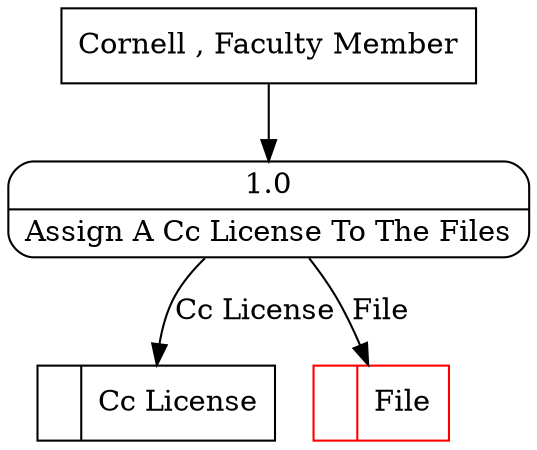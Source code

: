 digraph dfd2{ 
node[shape=record]
200 [label="<f0>  |<f1> Cc License " ];
201 [label="<f0>  |<f1> File " color=red];
202 [label="Cornell , Faculty Member" shape=box];
203 [label="{<f0> 1.0|<f1> Assign A Cc License To The Files }" shape=Mrecord];
202 -> 203
203 -> 200 [label="Cc License"]
203 -> 201 [label="File"]
}